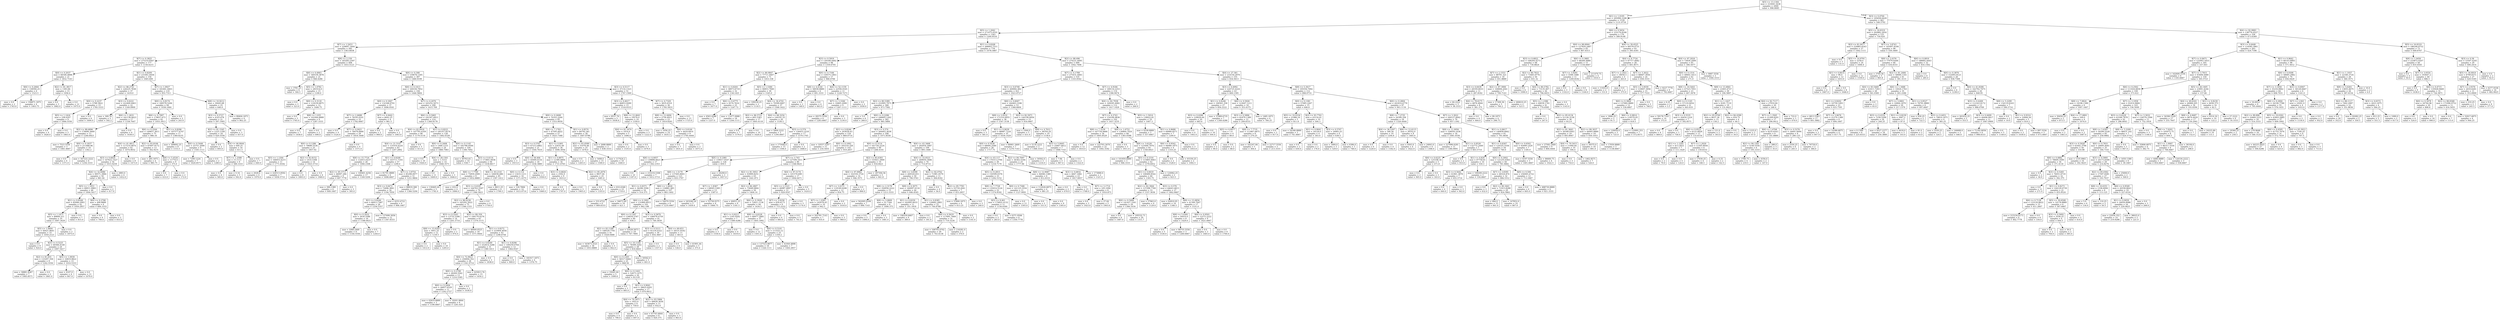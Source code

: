 digraph Tree {
node [shape=box] ;
0 [label="X[5] <= 13.1344\nmse = 333045.3438\nsamples = 2000\nvalue = 996.8085"] ;
1 [label="X[1] <= 1.0195\nmse = 295990.3188\nsamples = 1539\nvalue = 1131.0734"] ;
0 -> 1 [labeldistance=2.5, labelangle=45, headlabel="True"] ;
2 [label="X[5] <= 1.2042\nmse = 271475.0101\nsamples = 1363\nvalue = 1200.9516"] ;
1 -> 2 ;
3 [label="X[7] <= 1.5453\nmse = 229697.3444\nsamples = 585\nvalue = 1363.6838"] ;
2 -> 3 ;
4 [label="X[7] <= 0.3825\nmse = 275210.8567\nsamples = 177\nvalue = 1156.6215"] ;
3 -> 4 ;
5 [label="X[0] <= 0.2037\nmse = 84546.4898\nsamples = 21\nvalue = 1832.7143"] ;
4 -> 5 ;
6 [label="X[6] <= 0.2664\nmse = 158594.25\nsamples = 6\nvalue = 1523.5"] ;
5 -> 6 ;
7 [label="mse = 0.0\nsamples = 2\nvalue = 1763.0"] ;
6 -> 7 ;
8 [label="mse = 194871.1875\nsamples = 4\nvalue = 1403.75"] ;
6 -> 8 ;
9 [label="X[2] <= 81.3817\nmse = 1383.84\nsamples = 15\nvalue = 1956.4"] ;
5 -> 9 ;
10 [label="mse = 0.0\nsamples = 3\nvalue = 1882.0"] ;
9 -> 10 ;
11 [label="mse = 0.0\nsamples = 12\nvalue = 1975.0"] ;
9 -> 11 ;
12 [label="X[1] <= 0.8209\nmse = 231061.0458\nsamples = 156\nvalue = 1065.609"] ;
4 -> 12 ;
13 [label="X[2] <= 86.2741\nmse = 226225.7838\nsamples = 37\nvalue = 1419.0"] ;
12 -> 13 ;
14 [label="X[0] <= 0.2237\nmse = 5788.3822\nsamples = 15\nvalue = 1785.5333"] ;
13 -> 14 ;
15 [label="X[5] <= 1.1424\nmse = 338.0247\nsamples = 9\nvalue = 1846.5556"] ;
14 -> 15 ;
16 [label="mse = 0.0\nsamples = 4\nvalue = 1826.0"] ;
15 -> 16 ;
17 [label="mse = 0.0\nsamples = 5\nvalue = 1863.0"] ;
15 -> 17 ;
18 [label="mse = 0.0\nsamples = 6\nvalue = 1694.0"] ;
14 -> 18 ;
19 [label="X[3] <= 0.6222\nmse = 222469.4463\nsamples = 22\nvalue = 1169.0909"] ;
13 -> 19 ;
20 [label="mse = 309.76\nsamples = 5\nvalue = 592.2"] ;
19 -> 20 ;
21 [label="X[6] <= 1.2631\nmse = 161138.0623\nsamples = 17\nvalue = 1338.7647"] ;
19 -> 21 ;
22 [label="X[2] <= 88.6896\nmse = 174690.3669\nsamples = 13\nvalue = 1246.6923"] ;
21 -> 22 ;
23 [label="mse = 7523.5556\nsamples = 3\nvalue = 1061.6667"] ;
22 -> 23 ;
24 [label="X[0] <= 0.1837\nmse = 211488.96\nsamples = 10\nvalue = 1302.2"] ;
22 -> 24 ;
25 [label="mse = 0.0\nsamples = 4\nvalue = 1371.0"] ;
24 -> 25 ;
26 [label="mse = 347222.2222\nsamples = 6\nvalue = 1256.3333"] ;
24 -> 26 ;
27 [label="mse = 0.0\nsamples = 4\nvalue = 1638.0"] ;
21 -> 27 ;
28 [label="X[7] <= 1.0927\nmse = 181661.4403\nsamples = 119\nvalue = 955.7311"] ;
12 -> 28 ;
29 [label="X[0] <= 0.8174\nmse = 189578.5206\nsamples = 94\nvalue = 1038.1064"] ;
28 -> 29 ;
30 [label="X[6] <= 0.7997\nmse = 179657.673\nsamples = 92\nvalue = 1055.3913"] ;
29 -> 30 ;
31 [label="X[6] <= 0.5544\nmse = 149657.3611\nsamples = 75\nvalue = 986.16"] ;
30 -> 31 ;
32 [label="X[4] <= 41.4813\nmse = 117214.0874\nsamples = 62\nvalue = 1074.9032"] ;
31 -> 32 ;
33 [label="X[3] <= 0.6826\nmse = 107622.1427\nsamples = 54\nvalue = 1015.9259"] ;
32 -> 33 ;
34 [label="X[4] <= 32.6086\nmse = 99571.3984\nsamples = 50\nvalue = 981.04"] ;
33 -> 34 ;
35 [label="X[5] <= 1.1953\nmse = 89911.9983\nsamples = 48\nvalue = 1004.5417"] ;
34 -> 35 ;
36 [label="X[1] <= 0.8548\nmse = 85946.2993\nsamples = 42\nvalue = 1050.2857"] ;
35 -> 36 ;
37 [label="X[5] <= 1.1473\nmse = 89849.311\nsamples = 35\nvalue = 1097.3429"] ;
36 -> 37 ;
38 [label="X[5] <= 1.0604\nmse = 56421.8641\nsamples = 33\nvalue = 1050.2121"] ;
37 -> 38 ;
39 [label="mse = 0.0\nsamples = 9\nvalue = 924.0"] ;
38 -> 39 ;
40 [label="X[3] <= 0.5225\nmse = 69366.4149\nsamples = 24\nvalue = 1097.5417"] ;
38 -> 40 ;
41 [label="X[2] <= 81.655\nmse = 133297.358\nsamples = 9\nvalue = 1242.5556"] ;
40 -> 41 ;
42 [label="mse = 30881.8367\nsamples = 7\nvalue = 1065.8571"] ;
41 -> 42 ;
43 [label="mse = 0.0\nsamples = 2\nvalue = 1861.0"] ;
41 -> 43 ;
44 [label="X[5] <= 1.0939\nmse = 10819.9822\nsamples = 15\nvalue = 1010.5333"] ;
40 -> 44 ;
45 [label="mse = 4107.0\nsamples = 4\nvalue = 847.0"] ;
44 -> 45 ;
46 [label="mse = 0.0\nsamples = 11\nvalue = 1070.0"] ;
44 -> 46 ;
47 [label="mse = 0.0\nsamples = 2\nvalue = 1875.0"] ;
37 -> 47 ;
48 [label="mse = 0.0\nsamples = 7\nvalue = 815.0"] ;
36 -> 48 ;
49 [label="X[0] <= 0.2798\nmse = 490.8889\nsamples = 6\nvalue = 684.3333"] ;
35 -> 49 ;
50 [label="mse = 0.0\nsamples = 4\nvalue = 700.0"] ;
49 -> 50 ;
51 [label="mse = 0.0\nsamples = 2\nvalue = 653.0"] ;
49 -> 51 ;
52 [label="mse = 0.0\nsamples = 2\nvalue = 417.0"] ;
34 -> 52 ;
53 [label="mse = 2883.0\nsamples = 4\nvalue = 1452.0"] ;
33 -> 53 ;
54 [label="mse = 0.0\nsamples = 8\nvalue = 1473.0"] ;
32 -> 54 ;
55 [label="X[2] <= 83.8106\nmse = 87697.9172\nsamples = 13\nvalue = 562.9231"] ;
31 -> 55 ;
56 [label="mse = 285.1875\nsamples = 4\nvalue = 985.75"] ;
55 -> 56 ;
57 [label="X[8] <= 5.4526\nmse = 11774.0\nsamples = 9\nvalue = 375.0"] ;
55 -> 57 ;
58 [label="mse = 0.0\nsamples = 7\nvalue = 433.0"] ;
57 -> 58 ;
59 [label="mse = 0.0\nsamples = 2\nvalue = 172.0"] ;
57 -> 59 ;
60 [label="X[1] <= 0.8296\nmse = 197577.6747\nsamples = 17\nvalue = 1360.8235"] ;
30 -> 60 ;
61 [label="mse = 309692.25\nsamples = 8\nvalue = 1153.5"] ;
60 -> 61 ;
62 [label="X[0] <= 0.5448\nmse = 25751.2099\nsamples = 9\nvalue = 1545.1111"] ;
60 -> 62 ;
63 [label="mse = 7290.1224\nsamples = 7\nvalue = 1620.8571"] ;
62 -> 63 ;
64 [label="mse = 0.0\nsamples = 2\nvalue = 1280.0"] ;
62 -> 64 ;
65 [label="mse = 0.0\nsamples = 2\nvalue = 243.0"] ;
29 -> 65 ;
66 [label="X[8] <= 10.9212\nmse = 30445.68\nsamples = 25\nvalue = 646.0"] ;
28 -> 66 ;
67 [label="X[3] <= 0.5727\nmse = 4325.678\nsamples = 21\nvalue = 597.1905"] ;
66 -> 67 ;
68 [label="X[2] <= 81.1545\nmse = 1225.1358\nsamples = 18\nvalue = 620.5556"] ;
67 -> 68 ;
69 [label="mse = 0.0\nsamples = 2\nvalue = 693.0"] ;
68 -> 69 ;
70 [label="X[4] <= 46.9044\nmse = 640.25\nsamples = 16\nvalue = 611.5"] ;
68 -> 70 ;
71 [label="X[7] <= 1.2588\nmse = 15.1111\nsamples = 9\nvalue = 589.3333"] ;
70 -> 71 ;
72 [label="mse = 0.0\nsamples = 4\nvalue = 585.0"] ;
71 -> 72 ;
73 [label="mse = 0.16\nsamples = 5\nvalue = 592.8"] ;
71 -> 73 ;
74 [label="mse = 0.0\nsamples = 7\nvalue = 640.0"] ;
70 -> 74 ;
75 [label="mse = 0.0\nsamples = 3\nvalue = 457.0"] ;
67 -> 75 ;
76 [label="mse = 89404.1875\nsamples = 4\nvalue = 902.25"] ;
66 -> 76 ;
77 [label="X[8] <= 2.159\nmse = 183283.2597\nsamples = 408\nvalue = 1453.5123"] ;
3 -> 77 ;
78 [label="X[6] <= 0.4963\nmse = 349339.3878\nsamples = 21\nvalue = 948.4286"] ;
77 -> 78 ;
79 [label="mse = 3781.25\nsamples = 6\nvalue = 344.5"] ;
78 -> 79 ;
80 [label="X[5] <= 1.0782\nmse = 283314.0\nsamples = 15\nvalue = 1190.0"] ;
78 -> 80 ;
81 [label="mse = 0.0\nsamples = 3\nvalue = 323.0"] ;
80 -> 81 ;
82 [label="X[0] <= 0.3118\nmse = 119239.6875\nsamples = 12\nvalue = 1406.75"] ;
80 -> 82 ;
83 [label="mse = 0.0\nsamples = 3\nvalue = 1765.0"] ;
82 -> 83 ;
84 [label="X[8] <= 1.035\nmse = 101944.8889\nsamples = 9\nvalue = 1287.3333"] ;
82 -> 84 ;
85 [label="mse = 0.0\nsamples = 7\nvalue = 1458.0"] ;
84 -> 85 ;
86 [label="mse = 0.0\nsamples = 2\nvalue = 690.0"] ;
84 -> 86 ;
87 [label="X[0] <= 0.308\nmse = 159678.1305\nsamples = 387\nvalue = 1480.9199"] ;
77 -> 87 ;
88 [label="X[6] <= 0.1413\nmse = 169330.7852\nsamples = 336\nvalue = 1446.5804"] ;
87 -> 88 ;
89 [label="X[0] <= 0.1847\nmse = 132348.9701\nsamples = 37\nvalue = 1696.0541"] ;
88 -> 89 ;
90 [label="X[7] <= 2.4688\nmse = 78195.0101\nsamples = 33\nvalue = 1782.6667"] ;
89 -> 90 ;
91 [label="mse = 0.0\nsamples = 4\nvalue = 1524.0"] ;
90 -> 91 ;
92 [label="X[7] <= 4.0421\nmse = 78478.8466\nsamples = 29\nvalue = 1818.3448"] ;
90 -> 92 ;
93 [label="X[0] <= 0.1286\nmse = 79680.5536\nsamples = 25\nvalue = 1857.92"] ;
92 -> 93 ;
94 [label="X[5] <= 1.1264\nmse = 166053.4215\nsamples = 11\nvalue = 1771.8182"] ;
93 -> 94 ;
95 [label="mse = 2028.0\nsamples = 4\nvalue = 1970.0"] ;
94 -> 95 ;
96 [label="mse = 224513.9592\nsamples = 7\nvalue = 1658.5714"] ;
94 -> 96 ;
97 [label="X[2] <= 82.8152\nmse = 1414.5306\nsamples = 14\nvalue = 1925.5714"] ;
93 -> 97 ;
98 [label="mse = 0.0\nsamples = 8\nvalue = 1893.0"] ;
97 -> 98 ;
99 [label="mse = 0.0\nsamples = 6\nvalue = 1969.0"] ;
97 -> 99 ;
100 [label="mse = 0.0\nsamples = 4\nvalue = 1571.0"] ;
92 -> 100 ;
101 [label="X[7] <= 4.0442\nmse = 6642.25\nsamples = 4\nvalue = 981.5"] ;
89 -> 101 ;
102 [label="mse = 0.0\nsamples = 2\nvalue = 900.0"] ;
101 -> 102 ;
103 [label="mse = 0.0\nsamples = 2\nvalue = 1063.0"] ;
101 -> 103 ;
104 [label="X[7] <= 4.2076\nmse = 165252.5073\nsamples = 299\nvalue = 1415.709"] ;
88 -> 104 ;
105 [label="X[6] <= 0.5065\nmse = 192347.6911\nsamples = 214\nvalue = 1360.8178"] ;
104 -> 105 ;
106 [label="X[4] <= 62.0918\nmse = 147793.4359\nsamples = 86\nvalue = 1179.5116"] ;
105 -> 106 ;
107 [label="X[4] <= 21.5147\nmse = 131016.4224\nsamples = 83\nvalue = 1207.2892"] ;
106 -> 107 ;
108 [label="X[8] <= 15.7724\nmse = 132013.0237\nsamples = 26\nvalue = 1006.2308"] ;
107 -> 108 ;
109 [label="X[2] <= 85.5713\nmse = 46097.284\nsamples = 9\nvalue = 697.7778"] ;
108 -> 109 ;
110 [label="mse = 390.1389\nsamples = 6\nvalue = 849.1667"] ;
109 -> 110 ;
111 [label="mse = 0.0\nsamples = 3\nvalue = 395.0"] ;
109 -> 111 ;
112 [label="mse = 100461.4256\nsamples = 17\nvalue = 1169.5294"] ;
108 -> 112 ;
113 [label="X[1] <= 0.8208\nmse = 103711.7193\nsamples = 57\nvalue = 1299.0"] ;
107 -> 113 ;
114 [label="mse = 81701.8889\nsamples = 6\nvalue = 1698.6667"] ;
113 -> 114 ;
115 [label="X[7] <= 3.9754\nmse = 85298.0977\nsamples = 51\nvalue = 1251.9804"] ;
113 -> 115 ;
116 [label="X[3] <= 0.6472\nmse = 73696.3841\nsamples = 34\nvalue = 1194.7059"] ;
115 -> 116 ;
117 [label="X[1] <= 0.8246\nmse = 66913.7487\nsamples = 28\nvalue = 1256.5357"] ;
116 -> 117 ;
118 [label="X[0] <= 0.2032\nmse = 3034.5586\nsamples = 16\nvalue = 1188.0625"] ;
117 -> 118 ;
119 [label="mse = 1068.2469\nsamples = 9\nvalue = 1144.5556"] ;
118 -> 119 ;
120 [label="mse = 0.0\nsamples = 7\nvalue = 1244.0"] ;
118 -> 120 ;
121 [label="mse = 137499.3056\nsamples = 12\nvalue = 1347.8333"] ;
117 -> 121 ;
122 [label="mse = 4253.4722\nsamples = 6\nvalue = 906.1667"] ;
116 -> 122 ;
123 [label="mse = 88819.308\nsamples = 17\nvalue = 1366.5294"] ;
115 -> 123 ;
124 [label="mse = 0.0\nsamples = 3\nvalue = 411.0"] ;
106 -> 124 ;
125 [label="X[1] <= 0.8221\nmse = 185357.8574\nsamples = 128\nvalue = 1482.6328"] ;
105 -> 125 ;
126 [label="X[0] <= 0.2408\nmse = 1466.1233\nsamples = 24\nvalue = 1880.7083"] ;
125 -> 126 ;
127 [label="mse = 0.0\nsamples = 10\nvalue = 1926.0"] ;
126 -> 127 ;
128 [label="X[4] <= 28.1561\nmse = 1.5153\nsamples = 14\nvalue = 1848.3571"] ;
126 -> 128 ;
129 [label="mse = 0.0\nsamples = 11\nvalue = 1849.0"] ;
128 -> 129 ;
130 [label="mse = 0.0\nsamples = 3\nvalue = 1846.0"] ;
128 -> 130 ;
131 [label="X[0] <= 0.1145\nmse = 182786.8506\nsamples = 104\nvalue = 1390.7692"] ;
125 -> 131 ;
132 [label="mse = 40763.61\nsamples = 10\nvalue = 938.7"] ;
131 -> 132 ;
133 [label="X[3] <= 0.4114\nmse = 173841.6936\nsamples = 94\nvalue = 1438.8617"] ;
131 -> 133 ;
134 [label="X[8] <= 7.7769\nmse = 75859.2099\nsamples = 9\nvalue = 1832.8889"] ;
133 -> 134 ;
135 [label="mse = 130465.44\nsamples = 5\nvalue = 1782.4"] ;
134 -> 135 ;
136 [label="mse = 432.0\nsamples = 4\nvalue = 1896.0"] ;
134 -> 136 ;
137 [label="X[4] <= 83.2141\nmse = 166036.686\nsamples = 85\nvalue = 1397.1412"] ;
133 -> 137 ;
138 [label="X[3] <= 0.6187\nmse = 164763.5597\nsamples = 79\nvalue = 1366.5823"] ;
137 -> 138 ;
139 [label="X[2] <= 86.0238\nmse = 165292.3022\nsamples = 75\nvalue = 1346.1333"] ;
138 -> 139 ;
140 [label="X[3] <= 0.5243\nmse = 13732.5306\nsamples = 14\nvalue = 1201.5714"] ;
139 -> 140 ;
141 [label="X[8] <= 15.0245\nmse = 5951.25\nsamples = 12\nvalue = 1239.5"] ;
140 -> 141 ;
142 [label="mse = 0.0\nsamples = 2\nvalue = 1412.0"] ;
141 -> 142 ;
143 [label="mse = 0.0\nsamples = 10\nvalue = 1205.0"] ;
141 -> 143 ;
144 [label="mse = 0.0\nsamples = 2\nvalue = 974.0"] ;
140 -> 144 ;
145 [label="X[2] <= 89.359\nmse = 194179.4276\nsamples = 61\nvalue = 1379.3115"] ;
139 -> 145 ;
146 [label="mse = 46640.0525\nsamples = 18\nvalue = 1571.9444"] ;
145 -> 146 ;
147 [label="X[1] <= 0.8272\nmse = 233904.4056\nsamples = 43\nvalue = 1298.6744"] ;
145 -> 147 ;
148 [label="X[1] <= 0.8249\nmse = 252814.3288\nsamples = 31\nvalue = 1389.1613"] ;
147 -> 148 ;
149 [label="X[4] <= 72.9623\nmse = 256004.352\nsamples = 28\nvalue = 1341.0714"] ;
148 -> 149 ;
150 [label="X[0] <= 0.2798\nmse = 28264.5562\nsamples = 13\nvalue = 1210.5385"] ;
149 -> 150 ;
151 [label="X[0] <= 0.2004\nmse = 26857.6529\nsamples = 11\nvalue = 1242.2727"] ;
150 -> 151 ;
152 [label="mse = 43610.8889\nsamples = 3\nvalue = 1190.6667"] ;
151 -> 152 ;
153 [label="mse = 19201.9844\nsamples = 8\nvalue = 1261.625"] ;
151 -> 153 ;
154 [label="mse = 0.0\nsamples = 2\nvalue = 1036.0"] ;
150 -> 154 ;
155 [label="mse = 425813.76\nsamples = 15\nvalue = 1454.2"] ;
149 -> 155 ;
156 [label="mse = 0.0\nsamples = 3\nvalue = 1838.0"] ;
148 -> 156 ;
157 [label="X[1] <= 0.8296\nmse = 109259.0764\nsamples = 12\nvalue = 1064.9167"] ;
147 -> 157 ;
158 [label="mse = 0.0\nsamples = 8\nvalue = 909.0"] ;
157 -> 158 ;
159 [label="mse = 181917.1875\nsamples = 4\nvalue = 1376.75"] ;
157 -> 159 ;
160 [label="mse = 0.0\nsamples = 4\nvalue = 1750.0"] ;
138 -> 160 ;
161 [label="mse = 8611.25\nsamples = 6\nvalue = 1799.5"] ;
137 -> 161 ;
162 [label="X[0] <= 0.2608\nmse = 70352.2264\nsamples = 85\nvalue = 1553.9059"] ;
104 -> 162 ;
163 [label="X[8] <= 7.1783\nmse = 47595.4922\nsamples = 57\nvalue = 1625.7368"] ;
162 -> 163 ;
164 [label="X[3] <= 0.5761\nmse = 67212.0862\nsamples = 21\nvalue = 1504.7619"] ;
163 -> 164 ;
165 [label="mse = 0.0\nsamples = 3\nvalue = 1915.0"] ;
164 -> 165 ;
166 [label="X[4] <= 58.406\nmse = 45690.0154\nsamples = 18\nvalue = 1436.3889"] ;
164 -> 166 ;
167 [label="X[0] <= 0.114\nmse = 13433.1211\nsamples = 16\nvalue = 1371.4375"] ;
166 -> 167 ;
168 [label="mse = 120.7806\nsamples = 14\nvalue = 1415.0714"] ;
167 -> 168 ;
169 [label="mse = 0.0\nsamples = 2\nvalue = 1066.0"] ;
167 -> 169 ;
170 [label="mse = 0.0\nsamples = 2\nvalue = 1956.0"] ;
166 -> 170 ;
171 [label="X[1] <= 0.905\nmse = 22635.49\nsamples = 36\nvalue = 1696.3056"] ;
163 -> 171 ;
172 [label="X[1] <= 0.8875\nmse = 12380.6894\nsamples = 34\nvalue = 1721.6765"] ;
171 -> 172 ;
173 [label="X[3] <= 0.6826\nmse = 2592.0\nsamples = 9\nvalue = 1833.0"] ;
172 -> 173 ;
174 [label="mse = 0.0\nsamples = 6\nvalue = 1797.0"] ;
173 -> 174 ;
175 [label="mse = 0.0\nsamples = 3\nvalue = 1905.0"] ;
173 -> 175 ;
176 [label="X[2] <= 85.2076\nmse = 9837.04\nsamples = 25\nvalue = 1681.6"] ;
172 -> 176 ;
177 [label="mse = 0.0\nsamples = 2\nvalue = 1355.0"] ;
176 -> 177 ;
178 [label="mse = 610.4348\nsamples = 23\nvalue = 1710.0"] ;
176 -> 178 ;
179 [label="mse = 0.0\nsamples = 2\nvalue = 1265.0"] ;
171 -> 179 ;
180 [label="X[1] <= 0.8574\nmse = 84792.361\nsamples = 28\nvalue = 1407.6786"] ;
162 -> 180 ;
181 [label="X[2] <= 83.4589\nmse = 51078.48\nsamples = 25\nvalue = 1476.0"] ;
180 -> 181 ;
182 [label="mse = 5408.0\nsamples = 15\nvalue = 1500.0"] ;
181 -> 182 ;
183 [label="mse = 117424.2\nsamples = 10\nvalue = 1440.0"] ;
181 -> 183 ;
184 [label="mse = 2688.8889\nsamples = 3\nvalue = 838.3333"] ;
180 -> 184 ;
185 [label="X[3] <= 0.5117\nmse = 37132.1323\nsamples = 51\nvalue = 1707.1569"] ;
87 -> 185 ;
186 [label="X[3] <= 0.4617\nmse = 66853.9289\nsamples = 15\nvalue = 1518.9333"] ;
185 -> 186 ;
187 [label="mse = 8537.76\nsamples = 5\nvalue = 1838.8"] ;
186 -> 187 ;
188 [label="X[8] <= 12.4641\nmse = 19276.0\nsamples = 10\nvalue = 1359.0"] ;
186 -> 188 ;
189 [label="X[4] <= 61.1674\nmse = 1014.0\nsamples = 5\nvalue = 1496.0"] ;
188 -> 189 ;
190 [label="mse = 0.0\nsamples = 2\nvalue = 1535.0"] ;
189 -> 190 ;
191 [label="mse = 0.0\nsamples = 3\nvalue = 1470.0"] ;
189 -> 191 ;
192 [label="mse = 0.0\nsamples = 5\nvalue = 1222.0"] ;
188 -> 192 ;
193 [label="X[7] <= 4.7329\nmse = 3835.6319\nsamples = 36\nvalue = 1785.5833"] ;
185 -> 193 ;
194 [label="X[8] <= 12.4494\nmse = 2756.4915\nsamples = 23\nvalue = 1819.8261"] ;
193 -> 194 ;
195 [label="mse = 1056.25\nsamples = 14\nvalue = 1835.5"] ;
194 -> 195 ;
196 [label="X[6] <= 0.6144\nmse = 4424.6914\nsamples = 9\nvalue = 1795.4444"] ;
194 -> 196 ;
197 [label="mse = 0.0\nsamples = 7\nvalue = 1831.0"] ;
196 -> 197 ;
198 [label="mse = 0.0\nsamples = 2\nvalue = 1671.0"] ;
196 -> 198 ;
199 [label="mse = 0.0\nsamples = 13\nvalue = 1725.0"] ;
193 -> 199 ;
200 [label="X[1] <= 0.8208\nmse = 268003.7511\nsamples = 778\nvalue = 1078.5887"] ;
2 -> 200 ;
201 [label="X[3] <= 0.5919\nmse = 130168.4482\nsamples = 88\nvalue = 1359.6705"] ;
200 -> 201 ;
202 [label="X[2] <= 80.9847\nmse = 77711.0407\nsamples = 71\nvalue = 1453.338"] ;
201 -> 202 ;
203 [label="X[1] <= 0.8201\nmse = 38973.6719\nsamples = 32\nvalue = 1341.625"] ;
202 -> 203 ;
204 [label="mse = 0.0\nsamples = 7\nvalue = 1677.0"] ;
203 -> 204 ;
205 [label="X[6] <= 0.6775\nmse = 9574.7616\nsamples = 25\nvalue = 1247.72"] ;
203 -> 205 ;
206 [label="mse = 4563.4286\nsamples = 7\nvalue = 1257.0"] ;
205 -> 206 ;
207 [label="mse = 11477.0988\nsamples = 18\nvalue = 1244.1111"] ;
205 -> 207 ;
208 [label="X[5] <= 1.5384\nmse = 90853.7949\nsamples = 39\nvalue = 1545.0"] ;
202 -> 208 ;
209 [label="mse = 109230.25\nsamples = 2\nvalue = 1116.5"] ;
208 -> 209 ;
210 [label="X[4] <= 34.4741\nmse = 79399.0007\nsamples = 37\nvalue = 1568.1622"] ;
208 -> 210 ;
211 [label="X[2] <= 86.5723\nmse = 605.5363\nsamples = 17\nvalue = 1605.4118"] ;
210 -> 211 ;
212 [label="mse = 0.0\nsamples = 7\nvalue = 1576.0"] ;
211 -> 212 ;
213 [label="mse = 0.0\nsamples = 10\nvalue = 1626.0"] ;
211 -> 213 ;
214 [label="X[4] <= 68.3254\nmse = 144191.55\nsamples = 20\nvalue = 1536.5"] ;
210 -> 214 ;
215 [label="mse = 5904.2222\nsamples = 3\nvalue = 1294.6667"] ;
214 -> 215 ;
216 [label="X[3] <= 0.574\nmse = 156453.3218\nsamples = 17\nvalue = 1579.1765"] ;
214 -> 216 ;
217 [label="mse = 175446.0\nsamples = 15\nvalue = 1594.0"] ;
216 -> 217 ;
218 [label="mse = 0.0\nsamples = 2\nvalue = 1468.0"] ;
216 -> 218 ;
219 [label="X[0] <= 0.7166\nmse = 159575.1903\nsamples = 17\nvalue = 968.4706"] ;
201 -> 219 ;
220 [label="X[8] <= 4.4144\nmse = 58938.8889\nsamples = 6\nvalue = 491.3333"] ;
219 -> 220 ;
221 [label="mse = 0.0\nsamples = 2\nvalue = 148.0"] ;
220 -> 221 ;
222 [label="mse = 0.0\nsamples = 4\nvalue = 663.0"] ;
220 -> 222 ;
223 [label="X[4] <= 52.1159\nmse = 22556.0165\nsamples = 11\nvalue = 1228.7273"] ;
219 -> 223 ;
224 [label="X[7] <= 3.3346\nmse = 19465.2099\nsamples = 9\nvalue = 1267.1111"] ;
223 -> 224 ;
225 [label="mse = 28375.5556\nsamples = 6\nvalue = 1283.6667"] ;
224 -> 225 ;
226 [label="mse = 0.0\nsamples = 3\nvalue = 1234.0"] ;
224 -> 226 ;
227 [label="mse = 0.0\nsamples = 2\nvalue = 1056.0"] ;
223 -> 227 ;
228 [label="X[2] <= 88.496\nmse = 274221.4095\nsamples = 690\nvalue = 1042.7406"] ;
200 -> 228 ;
229 [label="X[7] <= 4.1789\nmse = 275431.4083\nsamples = 535\nvalue = 1103.0542"] ;
228 -> 229 ;
230 [label="X[3] <= 0.6748\nmse = 269082.482\nsamples = 421\nvalue = 1023.4727"] ;
229 -> 230 ;
231 [label="X[2] <= 80.5389\nmse = 252995.7975\nsamples = 368\nvalue = 973.7582"] ;
230 -> 231 ;
232 [label="mse = 5.0\nsamples = 6\nvalue = 260.0"] ;
231 -> 232 ;
233 [label="X[0] <= 0.2296\nmse = 248605.1262\nsamples = 362\nvalue = 985.5884"] ;
231 -> 233 ;
234 [label="X[1] <= 0.8246\nmse = 203639.43\nsamples = 154\nvalue = 869.0714"] ;
233 -> 234 ;
235 [label="mse = 10557.5207\nsamples = 11\nvalue = 216.5455"] ;
234 -> 235 ;
236 [label="X[0] <= 0.1092\nmse = 183219.328\nsamples = 143\nvalue = 919.2657"] ;
234 -> 236 ;
237 [label="X[8] <= 4.0057\nmse = 139898.0623\nsamples = 17\nvalue = 1362.2353"] ;
236 -> 237 ;
238 [label="mse = 0.0\nsamples = 10\nvalue = 1187.0"] ;
237 -> 238 ;
239 [label="mse = 233216.5306\nsamples = 7\nvalue = 1612.5714"] ;
237 -> 239 ;
240 [label="X[0] <= 0.1981\nmse = 159017.9167\nsamples = 126\nvalue = 859.5"] ;
236 -> 240 ;
241 [label="X[8] <= 1.5179\nmse = 137445.8001\nsamples = 123\nvalue = 835.1707"] ;
240 -> 241 ;
242 [label="X[1] <= 0.8371\nmse = 36296.3594\nsamples = 16\nvalue = 514.375"] ;
241 -> 242 ;
243 [label="mse = 333.4722\nsamples = 6\nvalue = 669.8333"] ;
242 -> 243 ;
244 [label="mse = 34673.49\nsamples = 10\nvalue = 421.1"] ;
242 -> 244 ;
245 [label="X[6] <= 1.4826\nmse = 134881.485\nsamples = 107\nvalue = 883.1402"] ;
241 -> 245 ;
246 [label="X[6] <= 0.1902\nmse = 131860.8915\nsamples = 101\nvalue = 862.198"] ;
245 -> 246 ;
247 [label="X[0] <= 0.1297\nmse = 134834.5767\nsamples = 60\nvalue = 939.3"] ;
246 -> 247 ;
248 [label="X[2] <= 83.1189\nmse = 148520.7781\nsamples = 41\nvalue = 1028.0488"] ;
247 -> 248 ;
249 [label="mse = 163673.4321\nsamples = 36\nvalue = 1053.8889"] ;
248 -> 249 ;
250 [label="mse = 0.0\nsamples = 5\nvalue = 842.0"] ;
248 -> 250 ;
251 [label="mse = 51628.5873\nsamples = 19\nvalue = 747.7895"] ;
247 -> 251 ;
252 [label="X[3] <= 0.5879\nmse = 106078.4759\nsamples = 41\nvalue = 749.3659"] ;
246 -> 252 ;
253 [label="X[3] <= 0.5213\nmse = 91218.4322\nsamples = 30\nvalue = 854.3667"] ;
252 -> 253 ;
254 [label="X[5] <= 10.1164\nmse = 78399.3202\nsamples = 28\nvalue = 818.4643"] ;
253 -> 254 ;
255 [label="X[0] <= 0.1265\nmse = 58317.0464\nsamples = 25\nvalue = 868.56"] ;
254 -> 255 ;
256 [label="mse = 19265.44\nsamples = 5\nvalue = 1090.6"] ;
255 -> 256 ;
257 [label="X[0] <= 0.1443\nmse = 52673.1475\nsamples = 20\nvalue = 813.05"] ;
255 -> 257 ;
258 [label="mse = 0.0\nsamples = 3\nvalue = 485.0"] ;
257 -> 258 ;
259 [label="X[1] <= 0.9041\nmse = 39625.8201\nsamples = 17\nvalue = 870.9412"] ;
257 -> 259 ;
260 [label="X[4] <= 70.3971\nmse = 1922.0\nsamples = 6\nvalue = 759.0"] ;
259 -> 260 ;
261 [label="mse = 0.0\nsamples = 4\nvalue = 790.0"] ;
260 -> 261 ;
262 [label="mse = 0.0\nsamples = 2\nvalue = 697.0"] ;
260 -> 262 ;
263 [label="X[2] <= 83.5984\nmse = 49628.3636\nsamples = 11\nvalue = 932.0"] ;
259 -> 263 ;
264 [label="mse = 67743.4844\nsamples = 8\nvalue = 920.375"] ;
263 -> 264 ;
265 [label="mse = 0.0\nsamples = 3\nvalue = 963.0"] ;
263 -> 265 ;
266 [label="mse = 50562.0\nsamples = 3\nvalue = 401.0"] ;
254 -> 266 ;
267 [label="mse = 0.0\nsamples = 2\nvalue = 1357.0"] ;
253 -> 267 ;
268 [label="X[4] <= 69.653\nmse = 34531.8182\nsamples = 11\nvalue = 463.0"] ;
252 -> 268 ;
269 [label="mse = 0.0\nsamples = 6\nvalue = 536.0"] ;
268 -> 269 ;
270 [label="mse = 61901.44\nsamples = 5\nvalue = 375.4"] ;
268 -> 270 ;
271 [label="mse = 54070.5556\nsamples = 6\nvalue = 1235.6667"] ;
245 -> 271 ;
272 [label="mse = 24200.0\nsamples = 3\nvalue = 1857.0"] ;
240 -> 272 ;
273 [label="X[3] <= 0.574\nmse = 264403.3638\nsamples = 208\nvalue = 1071.8558"] ;
233 -> 273 ;
274 [label="X[0] <= 0.3114\nmse = 161726.2224\nsamples = 99\nvalue = 1266.4141"] ;
273 -> 274 ;
275 [label="X[7] <= 3.743\nmse = 127599.1611\nsamples = 80\nvalue = 1348.9625"] ;
274 -> 275 ;
276 [label="X[2] <= 81.5953\nmse = 93999.8251\nsamples = 63\nvalue = 1441.873"] ;
275 -> 276 ;
277 [label="X[7] <= 1.8367\nmse = 138045.5385\nsamples = 13\nvalue = 1587.0"] ;
276 -> 277 ;
278 [label="mse = 243246.24\nsamples = 5\nvalue = 1459.4"] ;
277 -> 278 ;
279 [label="mse = 55758.9375\nsamples = 8\nvalue = 1666.75"] ;
277 -> 279 ;
280 [label="X[2] <= 84.2807\nmse = 75648.0804\nsamples = 50\nvalue = 1404.14"] ;
276 -> 280 ;
281 [label="mse = 40051.25\nsamples = 6\nvalue = 1181.5"] ;
280 -> 281 ;
282 [label="X[6] <= 0.3928\nmse = 72821.1136\nsamples = 44\nvalue = 1434.5"] ;
280 -> 282 ;
283 [label="X[1] <= 0.8211\nmse = 1165.9592\nsamples = 7\nvalue = 1589.4286"] ;
282 -> 283 ;
284 [label="mse = 0.0\nsamples = 3\nvalue = 1550.0"] ;
283 -> 284 ;
285 [label="mse = 0.0\nsamples = 4\nvalue = 1619.0"] ;
283 -> 285 ;
286 [label="X[8] <= 4.6228\nmse = 80977.2885\nsamples = 37\nvalue = 1405.1892"] ;
282 -> 286 ;
287 [label="mse = 0.0\nsamples = 12\nvalue = 1501.0"] ;
286 -> 287 ;
288 [label="X[6] <= 0.5141\nmse = 113325.12\nsamples = 25\nvalue = 1359.2"] ;
286 -> 288 ;
289 [label="mse = 137523.9877\nsamples = 18\nvalue = 1326.1111"] ;
288 -> 289 ;
290 [label="mse = 41044.4898\nsamples = 7\nvalue = 1444.2857"] ;
288 -> 290 ;
291 [label="X[4] <= 97.5174\nmse = 101570.699\nsamples = 17\nvalue = 1004.6471"] ;
275 -> 291 ;
292 [label="X[5] <= 2.1523\nmse = 40087.4097\nsamples = 12\nvalue = 829.9167"] ;
291 -> 292 ;
293 [label="X[7] <= 3.9258\nmse = 830.6173\nsamples = 9\nvalue = 715.2222"] ;
292 -> 293 ;
294 [label="mse = 0.0\nsamples = 4\nvalue = 683.0"] ;
293 -> 294 ;
295 [label="mse = 0.0\nsamples = 5\nvalue = 741.0"] ;
293 -> 295 ;
296 [label="mse = 0.0\nsamples = 3\nvalue = 1174.0"] ;
292 -> 296 ;
297 [label="mse = 0.0\nsamples = 5\nvalue = 1424.0"] ;
291 -> 297 ;
298 [label="X[2] <= 85.6393\nmse = 155921.2909\nsamples = 19\nvalue = 918.8421"] ;
274 -> 298 ;
299 [label="X[4] <= 97.8962\nmse = 102550.3724\nsamples = 14\nvalue = 946.3571"] ;
298 -> 299 ;
300 [label="X[7] <= 3.4375\nmse = 119149.0208\nsamples = 12\nvalue = 954.75"] ;
299 -> 300 ;
301 [label="X[7] <= 1.9387\nmse = 142078.45\nsamples = 10\nvalue = 942.5"] ;
300 -> 301 ;
302 [label="mse = 202781.7143\nsamples = 7\nvalue = 935.0"] ;
301 -> 302 ;
303 [label="mse = 0.0\nsamples = 3\nvalue = 960.0"] ;
301 -> 303 ;
304 [label="mse = 0.0\nsamples = 2\nvalue = 1016.0"] ;
300 -> 304 ;
305 [label="mse = 0.0\nsamples = 2\nvalue = 896.0"] ;
299 -> 305 ;
306 [label="mse = 297304.56\nsamples = 5\nvalue = 841.8"] ;
298 -> 306 ;
307 [label="X[4] <= 43.3468\nmse = 292054.3087\nsamples = 109\nvalue = 895.1468"] ;
273 -> 307 ;
308 [label="X[4] <= 33.0523\nmse = 269050.3406\nsamples = 70\nvalue = 714.8714"] ;
307 -> 308 ;
309 [label="X[8] <= 3.6599\nmse = 269320.651\nsamples = 59\nvalue = 790.5763"] ;
308 -> 309 ;
310 [label="X[8] <= 2.3178\nmse = 350056.2222\nsamples = 15\nvalue = 1213.3333"] ;
309 -> 310 ;
311 [label="mse = 562095.9184\nsamples = 7\nvalue = 896.7143"] ;
310 -> 311 ;
312 [label="X[8] <= 3.0809\nmse = 52.7344\nsamples = 8\nvalue = 1490.375"] ;
310 -> 312 ;
313 [label="mse = 0.0\nsamples = 5\nvalue = 1496.0"] ;
312 -> 313 ;
314 [label="mse = 0.0\nsamples = 3\nvalue = 1481.0"] ;
312 -> 314 ;
315 [label="X[8] <= 6.3075\nmse = 160097.6116\nsamples = 44\nvalue = 646.4545"] ;
309 -> 315 ;
316 [label="X[1] <= 0.8259\nmse = 162095.6033\nsamples = 11\nvalue = 351.1818"] ;
315 -> 316 ;
317 [label="mse = 190250.6667\nsamples = 9\nvalue = 389.0"] ;
316 -> 317 ;
318 [label="mse = 0.0\nsamples = 2\nvalue = 181.0"] ;
316 -> 318 ;
319 [label="X[1] <= 0.8385\nmse = 120682.2883\nsamples = 33\nvalue = 744.8788"] ;
315 -> 319 ;
320 [label="X[6] <= 0.5619\nmse = 117691.7669\nsamples = 31\nvalue = 719.3226"] ;
319 -> 320 ;
321 [label="mse = 108793.0702\nsamples = 29\nvalue = 743.4138"] ;
320 -> 321 ;
322 [label="mse = 116281.0\nsamples = 2\nvalue = 370.0"] ;
320 -> 322 ;
323 [label="mse = 0.0\nsamples = 2\nvalue = 1141.0"] ;
319 -> 323 ;
324 [label="X[2] <= 82.0762\nmse = 71981.0579\nsamples = 11\nvalue = 308.8182"] ;
308 -> 324 ;
325 [label="mse = 0.0\nsamples = 4\nvalue = 56.0"] ;
324 -> 325 ;
326 [label="X[2] <= 85.7783\nmse = 55718.2041\nsamples = 7\nvalue = 453.2857"] ;
324 -> 326 ;
327 [label="mse = 37800.1875\nsamples = 4\nvalue = 613.25"] ;
326 -> 327 ;
328 [label="mse = 0.0\nsamples = 3\nvalue = 240.0"] ;
326 -> 328 ;
329 [label="X[4] <= 63.117\nmse = 170313.2794\nsamples = 39\nvalue = 1218.7179"] ;
307 -> 329 ;
330 [label="X[5] <= 9.2815\nmse = 150599.0376\nsamples = 33\nvalue = 1292.5152"] ;
329 -> 330 ;
331 [label="X[8] <= 7.7728\nmse = 135014.5124\nsamples = 22\nvalue = 1374.8182"] ;
330 -> 331 ;
332 [label="X[5] <= 8.461\nmse = 174822.4132\nsamples = 11\nvalue = 1156.6364"] ;
331 -> 332 ;
333 [label="mse = 0.0\nsamples = 2\nvalue = 283.0"] ;
332 -> 333 ;
334 [label="mse = 6371.9506\nsamples = 9\nvalue = 1350.7778"] ;
332 -> 334 ;
335 [label="mse = 0.0\nsamples = 11\nvalue = 1593.0"] ;
331 -> 335 ;
336 [label="X[0] <= 0.7368\nmse = 141125.3554\nsamples = 11\nvalue = 1127.9091"] ;
330 -> 336 ;
337 [label="mse = 0.0\nsamples = 2\nvalue = 331.0"] ;
336 -> 337 ;
338 [label="mse = 0.0\nsamples = 9\nvalue = 1305.0"] ;
336 -> 338 ;
339 [label="X[8] <= 12.9087\nmse = 84046.1389\nsamples = 6\nvalue = 812.8333"] ;
329 -> 339 ;
340 [label="mse = 112026.6875\nsamples = 4\nvalue = 881.25"] ;
339 -> 340 ;
341 [label="mse = 0.0\nsamples = 2\nvalue = 676.0"] ;
339 -> 341 ;
342 [label="X[6] <= 0.6047\nmse = 244463.3186\nsamples = 53\nvalue = 1368.6604"] ;
230 -> 342 ;
343 [label="X[8] <= 2.0532\nmse = 171210.0055\nsamples = 38\nvalue = 1547.3158"] ;
342 -> 343 ;
344 [label="mse = 0.0\nsamples = 3\nvalue = 581.0"] ;
343 -> 344 ;
345 [label="X[1] <= 0.9039\nmse = 98987.7224\nsamples = 35\nvalue = 1630.1429"] ;
343 -> 345 ;
346 [label="X[0] <= 0.5438\nmse = 68094.2589\nsamples = 28\nvalue = 1717.75"] ;
345 -> 346 ;
347 [label="X[2] <= 84.7097\nmse = 36362.5184\nsamples = 25\nvalue = 1777.96"] ;
346 -> 347 ;
348 [label="X[3] <= 0.6832\nmse = 4667.1682\nsamples = 23\nvalue = 1817.6957"] ;
347 -> 348 ;
349 [label="mse = 0.0\nsamples = 15\nvalue = 1768.0"] ;
348 -> 349 ;
350 [label="X[7] <= 3.1714\nmse = 105.1094\nsamples = 8\nvalue = 1910.875"] ;
348 -> 350 ;
351 [label="mse = 0.0\nsamples = 3\nvalue = 1923.0"] ;
350 -> 351 ;
352 [label="mse = 27.04\nsamples = 5\nvalue = 1903.6"] ;
350 -> 352 ;
353 [label="mse = 173889.0\nsamples = 2\nvalue = 1321.0"] ;
347 -> 353 ;
354 [label="mse = 50562.0\nsamples = 3\nvalue = 1216.0"] ;
346 -> 354 ;
355 [label="mse = 69061.3469\nsamples = 7\nvalue = 1279.7143"] ;
345 -> 355 ;
356 [label="X[2] <= 82.5971\nmse = 144338.9956\nsamples = 15\nvalue = 916.0667"] ;
342 -> 356 ;
357 [label="mse = 3364.0\nsamples = 5\nvalue = 431.0"] ;
356 -> 357 ;
358 [label="X[8] <= 4.7012\nmse = 38359.24\nsamples = 10\nvalue = 1158.6"] ;
356 -> 358 ;
359 [label="mse = 5134.2222\nsamples = 3\nvalue = 1368.3333"] ;
358 -> 359 ;
360 [label="X[5] <= 5.9445\nmse = 25667.0612\nsamples = 7\nvalue = 1068.7143"] ;
358 -> 360 ;
361 [label="mse = 7.84\nsamples = 5\nvalue = 967.4"] ;
360 -> 361 ;
362 [label="mse = 0.0\nsamples = 2\nvalue = 1322.0"] ;
360 -> 362 ;
363 [label="X[7] <= 4.9184\nmse = 189116.2253\nsamples = 114\nvalue = 1396.9474"] ;
229 -> 363 ;
364 [label="X[4] <= 82.7938\nmse = 169245.4082\nsamples = 112\nvalue = 1417.1429"] ;
363 -> 364 ;
365 [label="X[7] <= 4.2743\nmse = 154184.9836\nsamples = 102\nvalue = 1457.3235"] ;
364 -> 365 ;
366 [label="X[8] <= 7.3239\nmse = 167734.0666\nsamples = 34\nvalue = 1605.8529"] ;
365 -> 366 ;
367 [label="mse = 0.0\nsamples = 12\nvalue = 1814.0"] ;
366 -> 367 ;
368 [label="mse = 222703.3079\nsamples = 22\nvalue = 1492.3182"] ;
366 -> 368 ;
369 [label="X[8] <= 1.6752\nmse = 130864.7024\nsamples = 68\nvalue = 1383.0588"] ;
365 -> 369 ;
370 [label="mse = 0.0\nsamples = 3\nvalue = 1911.0"] ;
369 -> 370 ;
371 [label="X[8] <= 3.6228\nmse = 123446.7976\nsamples = 65\nvalue = 1358.6923"] ;
369 -> 371 ;
372 [label="mse = 101850.8889\nsamples = 3\nvalue = 946.3333"] ;
371 -> 372 ;
373 [label="X[5] <= 6.5316\nmse = 115865.9063\nsamples = 62\nvalue = 1378.6452"] ;
371 -> 373 ;
374 [label="X[1] <= 0.8419\nmse = 108489.8542\nsamples = 60\nvalue = 1393.75"] ;
373 -> 374 ;
375 [label="X[2] <= 82.3944\nmse = 137298.7769\nsamples = 33\nvalue = 1337.3636"] ;
374 -> 375 ;
376 [label="X[0] <= 0.5408\nmse = 141427.3341\nsamples = 29\nvalue = 1366.1034"] ;
375 -> 376 ;
377 [label="mse = 0.0\nsamples = 9\nvalue = 1487.0"] ;
376 -> 377 ;
378 [label="mse = 195532.71\nsamples = 20\nvalue = 1311.7"] ;
376 -> 378 ;
379 [label="mse = 57963.0\nsamples = 4\nvalue = 1129.0"] ;
375 -> 379 ;
380 [label="X[3] <= 0.576\nmse = 64643.4815\nsamples = 27\nvalue = 1462.6667"] ;
374 -> 380 ;
381 [label="mse = 82810.05\nsamples = 10\nvalue = 1346.5"] ;
380 -> 381 ;
382 [label="X[8] <= 15.0856\nmse = 41349.7647\nsamples = 17\nvalue = 1531.0"] ;
380 -> 382 ;
383 [label="X[8] <= 5.4381\nmse = 54410.0\nsamples = 8\nvalue = 1429.0"] ;
382 -> 383 ;
384 [label="mse = 0.0\nsamples = 5\nvalue = 1530.0"] ;
383 -> 384 ;
385 [label="mse = 99755.5556\nsamples = 3\nvalue = 1260.6667"] ;
383 -> 385 ;
386 [label="X[6] <= 0.9501\nmse = 12272.2222\nsamples = 9\nvalue = 1621.6667"] ;
382 -> 386 ;
387 [label="mse = 0.0\nsamples = 3\nvalue = 1465.0"] ;
386 -> 387 ;
388 [label="mse = 0.0\nsamples = 6\nvalue = 1700.0"] ;
386 -> 388 ;
389 [label="mse = 124962.25\nsamples = 2\nvalue = 925.5"] ;
373 -> 389 ;
390 [label="X[5] <= 1.5014\nmse = 138422.81\nsamples = 10\nvalue = 1007.3"] ;
364 -> 390 ;
391 [label="mse = 9338.8889\nsamples = 3\nvalue = 557.6667"] ;
390 -> 391 ;
392 [label="X[1] <= 0.8688\nmse = 69966.8571\nsamples = 7\nvalue = 1200.0"] ;
390 -> 392 ;
393 [label="X[6] <= 0.9542\nmse = 94080.1875\nsamples = 4\nvalue = 1310.25"] ;
392 -> 393 ;
394 [label="mse = 0.0\nsamples = 2\nvalue = 1528.0"] ;
393 -> 394 ;
395 [label="mse = 93330.25\nsamples = 2\nvalue = 1092.5"] ;
393 -> 395 ;
396 [label="mse = 0.0\nsamples = 3\nvalue = 1053.0"] ;
392 -> 396 ;
397 [label="mse = 0.0\nsamples = 2\nvalue = 266.0"] ;
363 -> 397 ;
398 [label="X[4] <= 27.361\nmse = 214150.2979\nsamples = 155\nvalue = 834.5613"] ;
228 -> 398 ;
399 [label="X[3] <= 0.4992\nmse = 224725.4224\nsamples = 43\nvalue = 669.1395"] ;
398 -> 399 ;
400 [label="X[1] <= 0.8246\nmse = 190561.358\nsamples = 27\nvalue = 856.2222"] ;
399 -> 400 ;
401 [label="X[3] <= 0.4286\nmse = 129024.64\nsamples = 20\nvalue = 683.6"] ;
400 -> 401 ;
402 [label="mse = 0.0\nsamples = 4\nvalue = 1402.0"] ;
401 -> 402 ;
403 [label="mse = 0.0\nsamples = 16\nvalue = 504.0"] ;
401 -> 403 ;
404 [label="mse = 37989.6735\nsamples = 7\nvalue = 1349.4286"] ;
400 -> 404 ;
405 [label="X[6] <= 0.5926\nmse = 123647.1211\nsamples = 16\nvalue = 353.4375"] ;
399 -> 405 ;
406 [label="X[3] <= 0.5896\nmse = 81879.1389\nsamples = 12\nvalue = 209.8333"] ;
405 -> 406 ;
407 [label="X[5] <= 6.8977\nmse = 1.0\nsamples = 4\nvalue = 89.0"] ;
406 -> 407 ;
408 [label="mse = 0.0\nsamples = 2\nvalue = 90.0"] ;
407 -> 408 ;
409 [label="mse = 0.0\nsamples = 2\nvalue = 88.0"] ;
407 -> 409 ;
410 [label="X[8] <= 7.7735\nmse = 111867.6875\nsamples = 8\nvalue = 270.25"] ;
406 -> 410 ;
411 [label="mse = 162247.84\nsamples = 5\nvalue = 304.4"] ;
410 -> 411 ;
412 [label="mse = 22717.5556\nsamples = 3\nvalue = 213.3333"] ;
410 -> 412 ;
413 [label="mse = 1485.1875\nsamples = 4\nvalue = 784.25"] ;
405 -> 413 ;
414 [label="X[8] <= 5.3417\nmse = 195550.7092\nsamples = 112\nvalue = 898.0714"] ;
398 -> 414 ;
415 [label="X[0] <= 0.1381\nmse = 57085.2267\nsamples = 15\nvalue = 606.8"] ;
414 -> 415 ;
416 [label="X[5] <= 10.0334\nmse = 21986.16\nsamples = 5\nvalue = 811.8"] ;
415 -> 416 ;
417 [label="mse = 0.0\nsamples = 2\nvalue = 917.0"] ;
416 -> 417 ;
418 [label="mse = 24346.8889\nsamples = 3\nvalue = 741.6667"] ;
416 -> 418 ;
419 [label="X[2] <= 93.7761\nmse = 43116.01\nsamples = 10\nvalue = 504.3"] ;
415 -> 419 ;
420 [label="X[1] <= 0.9041\nmse = 16129.0\nsamples = 4\nvalue = 303.0"] ;
419 -> 420 ;
421 [label="mse = 0.0\nsamples = 2\nvalue = 430.0"] ;
420 -> 421 ;
422 [label="mse = 0.0\nsamples = 2\nvalue = 176.0"] ;
420 -> 422 ;
423 [label="X[3] <= 0.5707\nmse = 16083.25\nsamples = 6\nvalue = 638.5"] ;
419 -> 423 ;
424 [label="mse = 1800.0\nsamples = 3\nvalue = 529.0"] ;
423 -> 424 ;
425 [label="mse = 6386.0\nsamples = 3\nvalue = 748.0"] ;
423 -> 425 ;
426 [label="X[0] <= 0.2804\nmse = 201814.6779\nsamples = 97\nvalue = 943.1134"] ;
414 -> 426 ;
427 [label="X[8] <= 7.2735\nmse = 34399.358\nsamples = 18\nvalue = 1320.4444"] ;
426 -> 427 ;
428 [label="X[4] <= 36.5397\nmse = 346.56\nsamples = 10\nvalue = 1204.8"] ;
427 -> 428 ;
429 [label="mse = 0.0\nsamples = 6\nvalue = 1220.0"] ;
428 -> 429 ;
430 [label="mse = 0.0\nsamples = 4\nvalue = 1182.0"] ;
428 -> 430 ;
431 [label="X[8] <= 12.6115\nmse = 39352.0\nsamples = 8\nvalue = 1465.0"] ;
427 -> 431 ;
432 [label="mse = 4563.0\nsamples = 4\nvalue = 1622.0"] ;
431 -> 432 ;
433 [label="mse = 24843.0\nsamples = 4\nvalue = 1308.0"] ;
431 -> 433 ;
434 [label="X[7] <= 3.3022\nmse = 200127.6642\nsamples = 79\nvalue = 857.1392"] ;
426 -> 434 ;
435 [label="X[8] <= 11.0956\nmse = 336050.1636\nsamples = 18\nvalue = 1081.0556"] ;
434 -> 435 ;
436 [label="mse = 227996.6281\nsamples = 11\nvalue = 1384.9091"] ;
435 -> 436 ;
437 [label="X[1] <= 0.8526\nmse = 132772.2449\nsamples = 7\nvalue = 603.5714"] ;
435 -> 437 ;
438 [label="X[6] <= 0.6225\nmse = 125108.16\nsamples = 5\nvalue = 471.8"] ;
437 -> 438 ;
439 [label="mse = 0.0\nsamples = 2\nvalue = 905.0"] ;
438 -> 439 ;
440 [label="mse = 0.0\nsamples = 3\nvalue = 183.0"] ;
438 -> 440 ;
441 [label="mse = 0.0\nsamples = 2\nvalue = 933.0"] ;
437 -> 441 ;
442 [label="X[1] <= 0.8617\nmse = 140858.6842\nsamples = 61\nvalue = 791.0656"] ;
434 -> 442 ;
443 [label="X[1] <= 0.8307\nmse = 124325.5556\nsamples = 54\nvalue = 740.0"] ;
442 -> 443 ;
444 [label="X[1] <= 0.829\nmse = 97758.81\nsamples = 10\nvalue = 559.3"] ;
443 -> 444 ;
445 [label="X[3] <= 0.5642\nmse = 61961.3878\nsamples = 7\nvalue = 655.5714"] ;
444 -> 445 ;
446 [label="mse = 0.0\nsamples = 4\nvalue = 440.0"] ;
445 -> 446 ;
447 [label="mse = 0.0\nsamples = 3\nvalue = 943.0"] ;
445 -> 447 ;
448 [label="mse = 109200.2222\nsamples = 3\nvalue = 334.6667"] ;
444 -> 448 ;
449 [label="X[0] <= 0.3002\nmse = 121255.8363\nsamples = 44\nvalue = 781.0682"] ;
443 -> 449 ;
450 [label="X[7] <= 3.8395\nmse = 68324.874\nsamples = 32\nvalue = 806.5312"] ;
449 -> 450 ;
451 [label="mse = 0.0\nsamples = 3\nvalue = 632.0"] ;
450 -> 451 ;
452 [label="X[2] <= 90.3441\nmse = 71915.8288\nsamples = 29\nvalue = 824.5862"] ;
450 -> 452 ;
453 [label="mse = 484.0\nsamples = 15\nvalue = 841.0"] ;
452 -> 453 ;
454 [label="mse = 147852.0\nsamples = 14\nvalue = 807.0"] ;
452 -> 454 ;
455 [label="X[0] <= 0.506\nmse = 256065.4722\nsamples = 12\nvalue = 713.1667"] ;
449 -> 455 ;
456 [label="mse = 0.0\nsamples = 6\nvalue = 605.0"] ;
455 -> 456 ;
457 [label="mse = 488730.8889\nsamples = 6\nvalue = 821.3333"] ;
455 -> 457 ;
458 [label="X[0] <= 0.6502\nmse = 93099.1429\nsamples = 7\nvalue = 1185.0"] ;
442 -> 458 ;
459 [label="mse = 6197.5556\nsamples = 3\nvalue = 1401.6667"] ;
458 -> 459 ;
460 [label="mse = 96660.75\nsamples = 4\nvalue = 1022.5"] ;
458 -> 460 ;
461 [label="X[6] <= 0.5654\nmse = 155176.8166\nsamples = 176\nvalue = 589.9148"] ;
1 -> 461 ;
462 [label="X[4] <= 98.6944\nmse = 127829.2487\nsamples = 83\nvalue = 807.8313"] ;
461 -> 462 ;
463 [label="X[3] <= 0.6822\nmse = 108204.4273\nsamples = 68\nvalue = 730.8824"] ;
462 -> 463 ;
464 [label="X[7] <= 2.1553\nmse = 98791.321\nsamples = 18\nvalue = 451.8889"] ;
463 -> 464 ;
465 [label="X[3] <= 0.6439\nmse = 28359.6033\nsamples = 11\nvalue = 287.8182"] ;
464 -> 465 ;
466 [label="mse = 64.2222\nsamples = 3\nvalue = 38.3333"] ;
465 -> 466 ;
467 [label="X[4] <= 78.6175\nmse = 6876.4844\nsamples = 8\nvalue = 381.375"] ;
465 -> 467 ;
468 [label="mse = 0.0\nsamples = 4\nvalue = 464.0"] ;
467 -> 468 ;
469 [label="mse = 99.1875\nsamples = 4\nvalue = 298.75"] ;
467 -> 469 ;
470 [label="X[2] <= 87.3906\nmse = 100694.2041\nsamples = 7\nvalue = 709.7143"] ;
464 -> 470 ;
471 [label="mse = 17309.36\nsamples = 5\nvalue = 784.2"] ;
470 -> 471 ;
472 [label="mse = 260610.25\nsamples = 2\nvalue = 523.5"] ;
470 -> 472 ;
473 [label="X[2] <= 80.7833\nmse = 73483.9776\nsamples = 50\nvalue = 831.32"] ;
463 -> 473 ;
474 [label="mse = 0.0\nsamples = 6\nvalue = 1090.0"] ;
473 -> 474 ;
475 [label="X[4] <= 80.5782\nmse = 73135.407\nsamples = 44\nvalue = 796.0455"] ;
473 -> 475 ;
476 [label="X[5] <= 1.2386\nmse = 69034.1761\nsamples = 41\nvalue = 770.6585"] ;
475 -> 476 ;
477 [label="mse = 0.0\nsamples = 3\nvalue = 247.0"] ;
476 -> 477 ;
478 [label="X[2] <= 85.0134\nmse = 51126.3158\nsamples = 38\nvalue = 812.0"] ;
476 -> 478 ;
479 [label="X[2] <= 81.3643\nmse = 30348.9363\nsamples = 19\nvalue = 693.8947"] ;
478 -> 479 ;
480 [label="mse = 27582.2469\nsamples = 9\nvalue = 804.4444"] ;
479 -> 480 ;
481 [label="X[4] <= 70.5415\nmse = 11940.64\nsamples = 10\nvalue = 594.4"] ;
479 -> 481 ;
482 [label="mse = 0.0\nsamples = 3\nvalue = 754.0"] ;
481 -> 482 ;
483 [label="mse = 1462.8571\nsamples = 7\nvalue = 526.0"] ;
481 -> 483 ;
484 [label="X[2] <= 89.3037\nmse = 44005.9889\nsamples = 19\nvalue = 930.1053"] ;
478 -> 484 ;
485 [label="mse = 39375.0\nsamples = 16\nvalue = 891.0"] ;
484 -> 485 ;
486 [label="mse = 17050.8889\nsamples = 3\nvalue = 1138.6667"] ;
484 -> 486 ;
487 [label="mse = 0.0\nsamples = 3\nvalue = 1143.0"] ;
475 -> 487 ;
488 [label="X[6] <= 0.3885\nmse = 68266.4889\nsamples = 15\nvalue = 1156.6667"] ;
462 -> 488 ;
489 [label="X[7] <= 3.9281\nmse = 5598.1488\nsamples = 11\nvalue = 1209.8182"] ;
488 -> 489 ;
490 [label="mse = 0.0\nsamples = 3\nvalue = 1332.0"] ;
489 -> 490 ;
491 [label="mse = 0.0\nsamples = 8\nvalue = 1164.0"] ;
489 -> 491 ;
492 [label="mse = 211470.75\nsamples = 4\nvalue = 1010.5"] ;
488 -> 492 ;
493 [label="X[4] <= 39.4525\nmse = 99378.0731\nsamples = 93\nvalue = 395.4301"] ;
461 -> 493 ;
494 [label="X[4] <= 8.7724\nmse = 97717.4082\nsamples = 28\nvalue = 601.8571"] ;
493 -> 494 ;
495 [label="X[7] <= 2.1821\nmse = 18056.5\nsamples = 4\nvalue = 263.0"] ;
494 -> 495 ;
496 [label="mse = 11025.0\nsamples = 2\nvalue = 151.0"] ;
495 -> 496 ;
497 [label="mse = 0.0\nsamples = 2\nvalue = 375.0"] ;
495 -> 497 ;
498 [label="X[7] <= 3.3022\nmse = 88667.3056\nsamples = 24\nvalue = 658.3333"] ;
494 -> 498 ;
499 [label="X[5] <= 5.9559\nmse = 119007.3956\nsamples = 15\nvalue = 577.7333"] ;
498 -> 499 ;
500 [label="X[0] <= 0.3809\nmse = 137682.8889\nsamples = 12\nvalue = 530.6667"] ;
499 -> 500 ;
501 [label="mse = 1806.25\nsamples = 2\nvalue = 91.5"] ;
500 -> 501 ;
502 [label="X[6] <= 0.9814\nmse = 118570.05\nsamples = 10\nvalue = 618.5"] ;
500 -> 502 ;
503 [label="mse = 120050.0\nsamples = 3\nvalue = 725.0"] ;
502 -> 503 ;
504 [label="mse = 110991.551\nsamples = 7\nvalue = 572.8571"] ;
502 -> 504 ;
505 [label="mse = 0.0\nsamples = 3\nvalue = 766.0"] ;
499 -> 505 ;
506 [label="mse = 9227.7778\nsamples = 9\nvalue = 792.6667"] ;
498 -> 506 ;
507 [label="X[4] <= 97.2024\nmse = 73830.2499\nsamples = 65\nvalue = 306.5077"] ;
493 -> 507 ;
508 [label="X[0] <= 0.1314\nmse = 49602.1613\nsamples = 62\nvalue = 271.0"] ;
507 -> 508 ;
509 [label="X[8] <= 10.5443\nmse = 67523.7051\nsamples = 23\nvalue = 407.3478"] ;
508 -> 509 ;
510 [label="mse = 6.25\nsamples = 2\nvalue = 5.5"] ;
509 -> 510 ;
511 [label="X[0] <= 0.1145\nmse = 57110.0454\nsamples = 21\nvalue = 445.619"] ;
509 -> 511 ;
512 [label="mse = 59178.7143\nsamples = 14\nvalue = 372.0"] ;
511 -> 512 ;
513 [label="X[3] <= 0.5535\nmse = 20454.1224\nsamples = 7\nvalue = 592.8571"] ;
511 -> 513 ;
514 [label="mse = 0.0\nsamples = 4\nvalue = 469.0"] ;
513 -> 514 ;
515 [label="mse = 0.0\nsamples = 3\nvalue = 758.0"] ;
513 -> 515 ;
516 [label="X[8] <= 13.4841\nmse = 21603.4727\nsamples = 39\nvalue = 190.5897"] ;
508 -> 516 ;
517 [label="X[1] <= 1.1427\nmse = 9181.7119\nsamples = 19\nvalue = 131.8421"] ;
516 -> 517 ;
518 [label="X[2] <= 85.9769\nmse = 8637.36\nsamples = 15\nvalue = 156.2"] ;
517 -> 518 ;
519 [label="X[6] <= 0.9523\nmse = 6122.0828\nsamples = 13\nvalue = 133.6154"] ;
518 -> 519 ;
520 [label="X[1] <= 1.1205\nmse = 413.2653\nsamples = 7\nvalue = 111.1429"] ;
519 -> 520 ;
521 [label="mse = 0.0\nsamples = 2\nvalue = 79.0"] ;
520 -> 521 ;
522 [label="mse = 0.0\nsamples = 5\nvalue = 124.0"] ;
520 -> 522 ;
523 [label="X[7] <= 1.2029\nmse = 11505.8056\nsamples = 6\nvalue = 159.8333"] ;
519 -> 523 ;
524 [label="mse = 17030.25\nsamples = 4\nvalue = 168.5"] ;
523 -> 524 ;
525 [label="mse = 6.25\nsamples = 2\nvalue = 142.5"] ;
523 -> 525 ;
526 [label="mse = 121.0\nsamples = 2\nvalue = 303.0"] ;
518 -> 526 ;
527 [label="X[2] <= 84.4399\nmse = 654.75\nsamples = 4\nvalue = 40.5"] ;
517 -> 527 ;
528 [label="mse = 0.0\nsamples = 2\nvalue = 34.0"] ;
527 -> 528 ;
529 [label="mse = 1225.0\nsamples = 2\nvalue = 47.0"] ;
527 -> 529 ;
530 [label="X[4] <= 92.7117\nmse = 27010.64\nsamples = 20\nvalue = 246.4"] ;
516 -> 530 ;
531 [label="X[7] <= 1.3565\nmse = 21269.8201\nsamples = 17\nvalue = 206.9412"] ;
530 -> 531 ;
532 [label="X[6] <= 1.6768\nmse = 9235.6543\nsamples = 9\nvalue = 141.8889"] ;
531 -> 532 ;
533 [label="X[2] <= 84.1561\nmse = 5140.5556\nsamples = 6\nvalue = 195.3333"] ;
532 -> 533 ;
534 [label="mse = 3780.75\nsamples = 4\nvalue = 219.5"] ;
533 -> 534 ;
535 [label="mse = 4356.0\nsamples = 2\nvalue = 147.0"] ;
533 -> 535 ;
536 [label="mse = 288.0\nsamples = 3\nvalue = 35.0"] ;
532 -> 536 ;
537 [label="X[3] <= 0.5276\nmse = 24691.6094\nsamples = 8\nvalue = 280.125"] ;
531 -> 537 ;
538 [label="mse = 2550.25\nsamples = 6\nvalue = 245.5"] ;
537 -> 538 ;
539 [label="mse = 76729.0\nsamples = 2\nvalue = 384.0"] ;
537 -> 539 ;
540 [label="mse = 722.0\nsamples = 3\nvalue = 470.0"] ;
530 -> 540 ;
541 [label="mse = 9987.5556\nsamples = 3\nvalue = 1040.3333"] ;
507 -> 541 ;
542 [label="X[3] <= 0.4764\nmse = 195658.6429\nsamples = 461\nvalue = 548.5792"] ;
0 -> 542 [labeldistance=2.5, labelangle=-45, headlabel="False"] ;
543 [label="X[5] <= 16.8319\nmse = 292882.2954\nsamples = 125\nvalue = 750.024"] ;
542 -> 543 ;
544 [label="X[2] <= 81.0477\nmse = 216883.6543\nsamples = 27\nvalue = 1442.1111"] ;
543 -> 544 ;
545 [label="mse = 0.0\nsamples = 3\nvalue = 131.0"] ;
544 -> 545 ;
546 [label="X[5] <= 14.9791\nmse = 2258.0\nsamples = 24\nvalue = 1606.0"] ;
544 -> 546 ;
547 [label="X[1] <= 0.8414\nmse = 98.0\nsamples = 12\nvalue = 1653.0"] ;
546 -> 547 ;
548 [label="mse = 0.0\nsamples = 4\nvalue = 1667.0"] ;
547 -> 548 ;
549 [label="mse = 0.0\nsamples = 8\nvalue = 1646.0"] ;
547 -> 549 ;
550 [label="mse = 0.0\nsamples = 12\nvalue = 1559.0"] ;
546 -> 550 ;
551 [label="X[7] <= 3.8743\nmse = 145497.8184\nsamples = 98\nvalue = 559.3469"] ;
543 -> 551 ;
552 [label="X[8] <= 2.4376\nmse = 77079.9268\nsamples = 66\nvalue = 434.8333"] ;
551 -> 552 ;
553 [label="mse = 3794.56\nsamples = 5\nvalue = 965.8"] ;
552 -> 553 ;
554 [label="X[2] <= 81.2466\nmse = 58084.1161\nsamples = 61\nvalue = 391.3115"] ;
552 -> 554 ;
555 [label="X[4] <= 83.5469\nmse = 41611.7293\nsamples = 26\nvalue = 561.0385"] ;
554 -> 555 ;
556 [label="X[1] <= 0.8202\nmse = 10759.1493\nsamples = 23\nvalue = 625.7391"] ;
555 -> 556 ;
557 [label="mse = 4813.5363\nsamples = 17\nvalue = 601.5882"] ;
556 -> 557 ;
558 [label="X[7] <= 3.0676\nmse = 21270.1389\nsamples = 6\nvalue = 694.1667"] ;
556 -> 558 ;
559 [label="mse = 0.0\nsamples = 2\nvalue = 847.0"] ;
558 -> 559 ;
560 [label="mse = 14386.6875\nsamples = 4\nvalue = 617.75"] ;
558 -> 560 ;
561 [label="mse = 0.0\nsamples = 3\nvalue = 65.0"] ;
555 -> 561 ;
562 [label="X[6] <= 1.3488\nmse = 33024.1763\nsamples = 35\nvalue = 265.2286"] ;
554 -> 562 ;
563 [label="X[7] <= 3.0061\nmse = 10064.1879\nsamples = 29\nvalue = 217.1379"] ;
562 -> 563 ;
564 [label="X[3] <= 0.4332\nmse = 7258.5208\nsamples = 24\nvalue = 244.25"] ;
563 -> 564 ;
565 [label="mse = 0.1389\nsamples = 6\nvalue = 225.8333"] ;
564 -> 565 ;
566 [label="mse = 9527.2377\nsamples = 18\nvalue = 250.3889"] ;
564 -> 566 ;
567 [label="X[1] <= 0.8239\nmse = 3067.2\nsamples = 5\nvalue = 87.0"] ;
563 -> 567 ;
568 [label="mse = 4418.0\nsamples = 3\nvalue = 103.0"] ;
567 -> 568 ;
569 [label="mse = 81.0\nsamples = 2\nvalue = 63.0"] ;
567 -> 569 ;
570 [label="X[1] <= 0.8527\nmse = 78791.8889\nsamples = 6\nvalue = 497.6667"] ;
562 -> 570 ;
571 [label="mse = 930.25\nsamples = 2\nvalue = 722.5"] ;
570 -> 571 ;
572 [label="X[3] <= 0.4451\nmse = 79810.1875\nsamples = 4\nvalue = 385.25"] ;
570 -> 572 ;
573 [label="mse = 5550.25\nsamples = 2\nvalue = 324.5"] ;
572 -> 573 ;
574 [label="mse = 146689.0\nsamples = 2\nvalue = 446.0"] ;
572 -> 574 ;
575 [label="X[6] <= 0.0816\nmse = 188682.4443\nsamples = 32\nvalue = 816.1562"] ;
551 -> 575 ;
576 [label="mse = 0.0\nsamples = 6\nvalue = 285.0"] ;
575 -> 576 ;
577 [label="X[0] <= 0.3876\nmse = 152093.8121\nsamples = 26\nvalue = 938.7308"] ;
575 -> 577 ;
578 [label="mse = 0.0\nsamples = 6\nvalue = 1238.0"] ;
577 -> 578 ;
579 [label="X[4] <= 41.8308\nmse = 162792.7475\nsamples = 20\nvalue = 848.95"] ;
577 -> 579 ;
580 [label="X[3] <= 0.4269\nmse = 112163.9172\nsamples = 13\nvalue = 988.0769"] ;
579 -> 580 ;
581 [label="mse = 261632.25\nsamples = 2\nvalue = 553.5"] ;
580 -> 581 ;
582 [label="X[3] <= 0.4499\nmse = 44406.9917\nsamples = 11\nvalue = 1067.0909"] ;
580 -> 582 ;
583 [label="mse = 71162.8056\nsamples = 6\nvalue = 998.8333"] ;
582 -> 583 ;
584 [label="mse = 0.0\nsamples = 5\nvalue = 1149.0"] ;
582 -> 584 ;
585 [label="X[8] <= 5.2299\nmse = 154110.8163\nsamples = 7\nvalue = 590.5714"] ;
579 -> 585 ;
586 [label="mse = 0.0\nsamples = 2\nvalue = 19.0"] ;
585 -> 586 ;
587 [label="X[1] <= 0.9314\nmse = 32806.56\nsamples = 5\nvalue = 819.2"] ;
585 -> 587 ;
588 [label="mse = 0.0\nsamples = 2\nvalue = 1039.0"] ;
587 -> 588 ;
589 [label="mse = 997.5556\nsamples = 3\nvalue = 672.6667"] ;
587 -> 589 ;
590 [label="X[4] <= 92.9983\nmse = 138776.0527\nsamples = 336\nvalue = 473.6369"] ;
542 -> 590 ;
591 [label="X[3] <= 0.6448\nmse = 114585.3961\nsamples = 263\nvalue = 424.7186"] ;
590 -> 591 ;
592 [label="X[7] <= 0.8471\nmse = 122943.1833\nsamples = 165\nvalue = 337.503"] ;
591 -> 592 ;
593 [label="mse = 162600.5556\nsamples = 6\nvalue = 1183.6667"] ;
592 -> 593 ;
594 [label="X[7] <= 3.7915\nmse = 93408.5089\nsamples = 159\nvalue = 305.5723"] ;
592 -> 594 ;
595 [label="X[6] <= 0.2562\nmse = 111024.6659\nsamples = 109\nvalue = 373.422"] ;
594 -> 595 ;
596 [label="X[8] <= 7.0824\nmse = 19196.1389\nsamples = 6\nvalue = 1007.1667"] ;
595 -> 596 ;
597 [label="mse = 30450.25\nsamples = 2\nvalue = 873.5"] ;
596 -> 597 ;
598 [label="X[4] <= 17.0891\nmse = 169.0\nsamples = 4\nvalue = 1074.0"] ;
596 -> 598 ;
599 [label="mse = 0.0\nsamples = 2\nvalue = 1061.0"] ;
598 -> 599 ;
600 [label="mse = 0.0\nsamples = 2\nvalue = 1087.0"] ;
598 -> 600 ;
601 [label="X[7] <= 3.1958\nmse = 91614.9684\nsamples = 103\nvalue = 336.5049"] ;
595 -> 601 ;
602 [label="X[3] <= 0.6229\nmse = 63348.7878\nsamples = 92\nvalue = 286.8043"] ;
601 -> 602 ;
603 [label="X[8] <= 3.4397\nmse = 50290.5528\nsamples = 85\nvalue = 258.9882"] ;
602 -> 603 ;
604 [label="X[3] <= 0.5928\nmse = 61642.3796\nsamples = 50\nvalue = 310.98"] ;
603 -> 604 ;
605 [label="X[6] <= 0.4882\nmse = 78609.3599\nsamples = 34\nvalue = 371.4118"] ;
604 -> 605 ;
606 [label="mse = 0.0\nsamples = 2\nvalue = 36.0"] ;
605 -> 606 ;
607 [label="X[3] <= 0.5265\nmse = 76051.6719\nsamples = 32\nvalue = 392.375"] ;
605 -> 607 ;
608 [label="mse = 0.0\nsamples = 11\nvalue = 271.0"] ;
607 -> 608 ;
609 [label="X[1] <= 0.8273\nmse = 104129.4739\nsamples = 21\nvalue = 455.9524"] ;
607 -> 609 ;
610 [label="X[6] <= 0.7138\nmse = 133120.8622\nsamples = 15\nvalue = 411.2667"] ;
609 -> 610 ;
611 [label="mse = 215234.6173\nsamples = 9\nvalue = 462.7778"] ;
610 -> 611 ;
612 [label="mse = 0.0\nsamples = 6\nvalue = 334.0"] ;
610 -> 612 ;
613 [label="X[5] <= 39.6508\nmse = 14178.8889\nsamples = 6\nvalue = 567.6667"] ;
609 -> 613 ;
614 [label="X[3] <= 0.5692\nmse = 3558.25\nsamples = 4\nvalue = 644.5"] ;
613 -> 614 ;
615 [label="mse = 0.0\nsamples = 2\nvalue = 704.0"] ;
614 -> 615 ;
616 [label="mse = 36.0\nsamples = 2\nvalue = 585.0"] ;
614 -> 616 ;
617 [label="mse = 0.0\nsamples = 2\nvalue = 414.0"] ;
613 -> 617 ;
618 [label="mse = 1335.9961\nsamples = 16\nvalue = 182.5625"] ;
604 -> 618 ;
619 [label="X[0] <= 0.7831\nmse = 24695.4041\nsamples = 35\nvalue = 184.7143"] ;
603 -> 619 ;
620 [label="X[3] <= 0.5895\nmse = 24173.6599\nsamples = 29\nvalue = 214.8276"] ;
619 -> 620 ;
621 [label="X[2] <= 85.0362\nmse = 17597.8381\nsamples = 27\nvalue = 193.7037"] ;
620 -> 621 ;
622 [label="X[8] <= 10.6351\nmse = 1338.6094\nsamples = 8\nvalue = 113.125"] ;
621 -> 622 ;
623 [label="mse = 5.0\nsamples = 6\nvalue = 134.0"] ;
622 -> 623 ;
624 [label="mse = 110.25\nsamples = 2\nvalue = 50.5"] ;
622 -> 624 ;
625 [label="X[6] <= 0.9549\nmse = 20558.8643\nsamples = 19\nvalue = 227.6316"] ;
621 -> 625 ;
626 [label="X[1] <= 0.9059\nmse = 24050.8086\nsamples = 16\nvalue = 220.0625"] ;
625 -> 626 ;
627 [label="mse = 22054.352\nsamples = 14\nvalue = 219.9286"] ;
626 -> 627 ;
628 [label="mse = 38025.0\nsamples = 2\nvalue = 221.0"] ;
626 -> 628 ;
629 [label="mse = 0.0\nsamples = 3\nvalue = 268.0"] ;
625 -> 629 ;
630 [label="mse = 25600.0\nsamples = 2\nvalue = 500.0"] ;
620 -> 630 ;
631 [label="mse = 1650.1389\nsamples = 6\nvalue = 39.1667"] ;
619 -> 631 ;
632 [label="X[8] <= 5.2209\nmse = 98431.102\nsamples = 7\nvalue = 624.5714"] ;
602 -> 632 ;
633 [label="mse = 0.0\nsamples = 3\nvalue = 947.0"] ;
632 -> 633 ;
634 [label="mse = 35806.6875\nsamples = 4\nvalue = 382.75"] ;
632 -> 634 ;
635 [label="X[7] <= 3.3032\nmse = 134576.3306\nsamples = 11\nvalue = 752.1818"] ;
601 -> 635 ;
636 [label="mse = 0.0\nsamples = 3\nvalue = 1146.0"] ;
635 -> 636 ;
637 [label="X[8] <= 7.9201\nmse = 105072.75\nsamples = 8\nvalue = 604.5"] ;
635 -> 637 ;
638 [label="X[1] <= 1.0997\nmse = 86311.5556\nsamples = 6\nvalue = 706.6667"] ;
637 -> 638 ;
639 [label="mse = 4480.8889\nsamples = 3\nvalue = 854.6667"] ;
638 -> 639 ;
640 [label="mse = 124334.2222\nsamples = 3\nvalue = 558.6667"] ;
638 -> 640 ;
641 [label="mse = 36100.0\nsamples = 2\nvalue = 298.0"] ;
637 -> 641 ;
642 [label="X[5] <= 26.1405\nmse = 23091.4244\nsamples = 50\nvalue = 157.66"] ;
594 -> 642 ;
643 [label="X[4] <= 49.8161\nmse = 26068.205\nsamples = 34\nvalue = 193.0294"] ;
642 -> 643 ;
644 [label="mse = 34390.5329\nsamples = 17\nvalue = 255.7647"] ;
643 -> 644 ;
645 [label="X[8] <= 4.8487\nmse = 9874.4429\nsamples = 17\nvalue = 130.2941"] ;
643 -> 645 ;
646 [label="mse = 0.0\nsamples = 7\nvalue = 152.0"] ;
645 -> 646 ;
647 [label="mse = 16225.89\nsamples = 10\nvalue = 115.1"] ;
645 -> 647 ;
648 [label="X[1] <= 0.8239\nmse = 8458.375\nsamples = 16\nvalue = 82.5"] ;
642 -> 648 ;
649 [label="mse = 9314.16\nsamples = 10\nvalue = 122.2"] ;
648 -> 649 ;
650 [label="mse = 27.2222\nsamples = 6\nvalue = 16.3333"] ;
648 -> 650 ;
651 [label="X[1] <= 0.9642\nmse = 66143.8993\nsamples = 98\nvalue = 571.5612"] ;
591 -> 651 ;
652 [label="X[6] <= 0.9308\nmse = 58685.2982\nsamples = 70\nvalue = 656.0429"] ;
651 -> 652 ;
653 [label="X[7] <= 3.1856\nmse = 35216.8962\nsamples = 64\nvalue = 608.7031"] ;
652 -> 653 ;
654 [label="mse = 16.6914\nsamples = 9\nvalue = 795.4444"] ;
653 -> 654 ;
655 [label="X[6] <= 0.2904\nmse = 34336.7788\nsamples = 55\nvalue = 578.1455"] ;
653 -> 655 ;
656 [label="X[2] <= 89.896\nmse = 10469.3333\nsamples = 18\nvalue = 514.3333"] ;
655 -> 656 ;
657 [label="mse = 18360.25\nsamples = 2\nvalue = 258.5"] ;
656 -> 657 ;
658 [label="mse = 278.9648\nsamples = 16\nvalue = 546.3125"] ;
656 -> 658 ;
659 [label="X[5] <= 19.0302\nmse = 43003.2885\nsamples = 37\nvalue = 609.1892"] ;
655 -> 659 ;
660 [label="X[6] <= 0.4595\nmse = 41752.7076\nsamples = 31\nvalue = 572.7419"] ;
659 -> 660 ;
661 [label="mse = 44225.4925\nsamples = 27\nvalue = 594.6296"] ;
660 -> 661 ;
662 [label="mse = 0.0\nsamples = 4\nvalue = 425.0"] ;
660 -> 662 ;
663 [label="X[4] <= 65.3912\nmse = 7140.25\nsamples = 6\nvalue = 797.5"] ;
659 -> 663 ;
664 [label="mse = 0.0\nsamples = 3\nvalue = 882.0"] ;
663 -> 664 ;
665 [label="mse = 0.0\nsamples = 3\nvalue = 713.0"] ;
663 -> 665 ;
666 [label="X[3] <= 0.6947\nmse = 30128.6667\nsamples = 6\nvalue = 1161.0"] ;
652 -> 666 ;
667 [label="X[7] <= 2.943\nmse = 10201.0\nsamples = 4\nvalue = 1053.0"] ;
666 -> 667 ;
668 [label="mse = 0.0\nsamples = 2\nvalue = 1154.0"] ;
667 -> 668 ;
669 [label="mse = 0.0\nsamples = 2\nvalue = 952.0"] ;
667 -> 669 ;
670 [label="mse = 0.0\nsamples = 2\nvalue = 1377.0"] ;
666 -> 670 ;
671 [label="X[1] <= 1.1937\nmse = 22340.3724\nsamples = 28\nvalue = 360.3571"] ;
651 -> 671 ;
672 [label="X[8] <= 5.0261\nmse = 13655.4675\nsamples = 26\nvalue = 387.6154"] ;
671 -> 672 ;
673 [label="X[2] <= 88.1117\nmse = 7462.2087\nsamples = 22\nvalue = 351.8636"] ;
672 -> 673 ;
674 [label="mse = 0.0\nsamples = 20\nvalue = 352.0"] ;
673 -> 674 ;
675 [label="mse = 82082.25\nsamples = 2\nvalue = 350.5"] ;
673 -> 675 ;
676 [label="X[3] <= 0.6572\nmse = 2023.1875\nsamples = 4\nvalue = 584.25"] ;
672 -> 676 ;
677 [label="mse = 812.25\nsamples = 2\nvalue = 551.5"] ;
676 -> 677 ;
678 [label="mse = 1089.0\nsamples = 2\nvalue = 617.0"] ;
676 -> 678 ;
679 [label="mse = 16.0\nsamples = 2\nvalue = 6.0"] ;
671 -> 679 ;
680 [label="X[5] <= 16.8319\nmse = 186246.8752\nsamples = 73\nvalue = 649.8767"] ;
590 -> 680 ;
681 [label="X[8] <= 1.0456\nmse = 233872.0207\nsamples = 44\nvalue = 810.4545"] ;
680 -> 681 ;
682 [label="mse = 0.0\nsamples = 4\nvalue = 50.0"] ;
681 -> 682 ;
683 [label="X[7] <= 3.0554\nmse = 193647.2\nsamples = 40\nvalue = 886.5"] ;
681 -> 683 ;
684 [label="mse = 0.0\nsamples = 9\nvalue = 1438.0"] ;
683 -> 684 ;
685 [label="X[6] <= 0.4715\nmse = 135928.9469\nsamples = 31\nvalue = 726.3871"] ;
683 -> 685 ;
686 [label="X[0] <= 0.3978\nmse = 34744.96\nsamples = 20\nvalue = 896.8"] ;
685 -> 686 ;
687 [label="mse = 0.0\nsamples = 4\nvalue = 524.0"] ;
686 -> 687 ;
688 [label="mse = 0.0\nsamples = 16\nvalue = 990.0"] ;
686 -> 688 ;
689 [label="X[2] <= 88.8368\nmse = 171096.9752\nsamples = 11\nvalue = 416.5455"] ;
685 -> 689 ;
690 [label="mse = 0.0\nsamples = 7\nvalue = 115.0"] ;
689 -> 690 ;
691 [label="mse = 32917.6875\nsamples = 4\nvalue = 944.25"] ;
689 -> 691 ;
692 [label="X[3] <= 0.58\nmse = 15507.4245\nsamples = 29\nvalue = 406.2414"] ;
680 -> 692 ;
693 [label="X[5] <= 34.6919\nmse = 8799.6571\nsamples = 27\nvalue = 429.5185"] ;
692 -> 693 ;
694 [label="X[7] <= 2.9376\nmse = 2610.6281\nsamples = 11\nvalue = 353.0909"] ;
693 -> 694 ;
695 [label="mse = 210.25\nsamples = 2\nvalue = 245.5"] ;
694 -> 695 ;
696 [label="mse = 0.0\nsamples = 9\nvalue = 377.0"] ;
694 -> 696 ;
697 [label="mse = 6277.9336\nsamples = 16\nvalue = 482.0625"] ;
693 -> 697 ;
698 [label="mse = 0.0\nsamples = 2\nvalue = 92.0"] ;
692 -> 698 ;
}